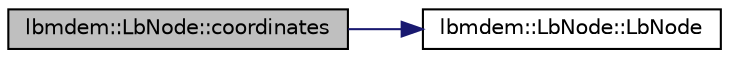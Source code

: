 digraph "lbmdem::LbNode::coordinates"
{
  edge [fontname="Helvetica",fontsize="10",labelfontname="Helvetica",labelfontsize="10"];
  node [fontname="Helvetica",fontsize="10",shape=record];
  rankdir="LR";
  Node1 [label="lbmdem::LbNode::coordinates",height=0.2,width=0.4,color="black", fillcolor="grey75", style="filled", fontcolor="black"];
  Node1 -> Node2 [color="midnightblue",fontsize="10",style="solid",fontname="Helvetica"];
  Node2 [label="lbmdem::LbNode::LbNode",height=0.2,width=0.4,color="black", fillcolor="white", style="filled",URL="$classlbmdem_1_1_lb_node.html#ab14242bf2249fdb7bff1118d2793c076"];
}
